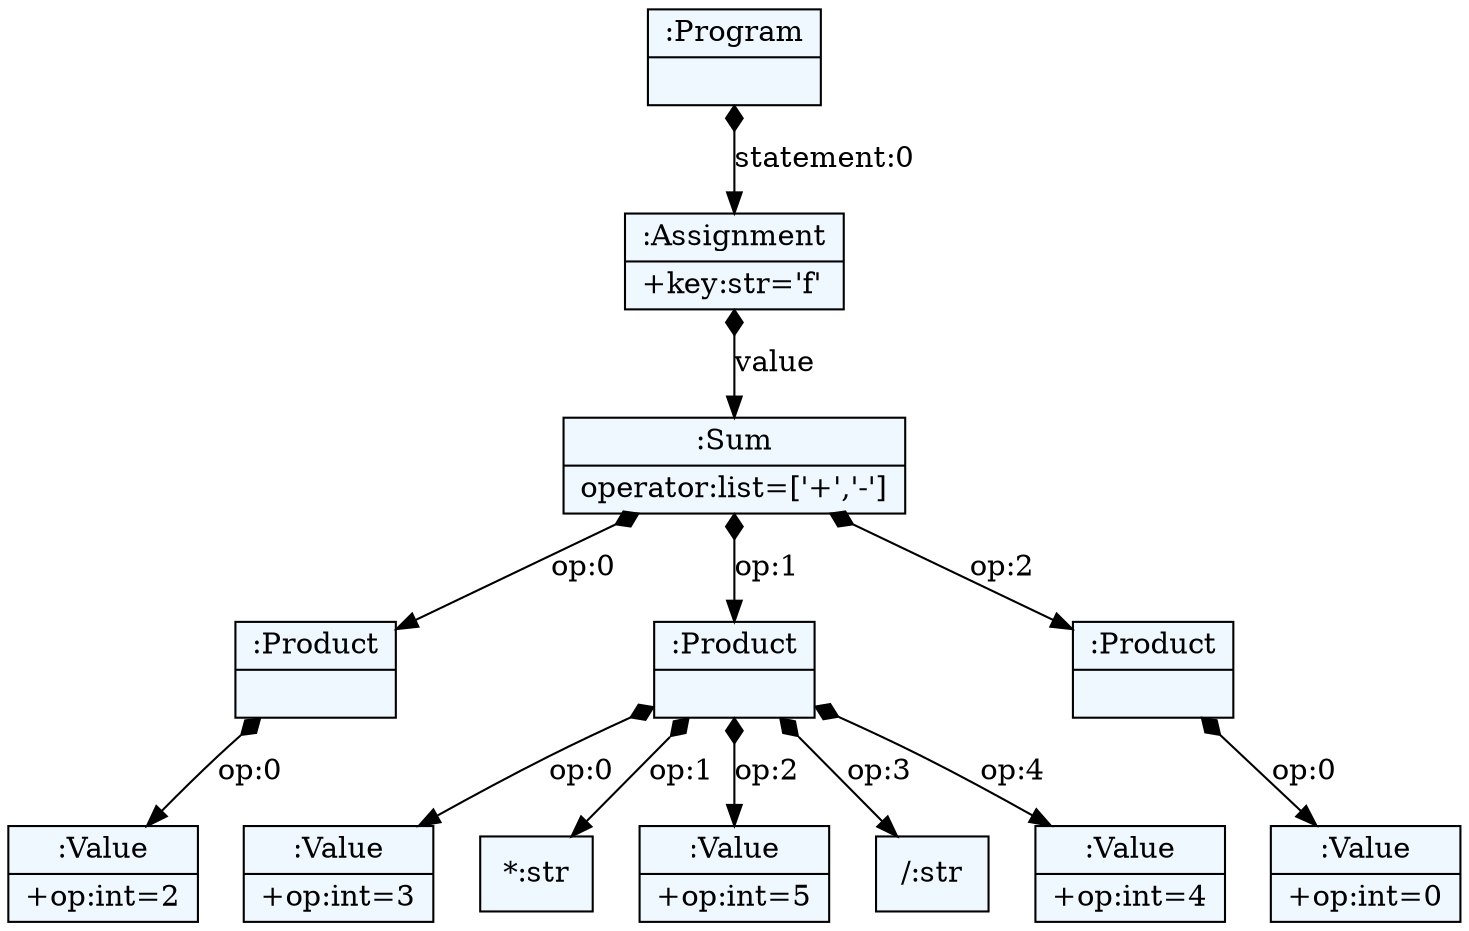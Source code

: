 
    digraph textX {
    fontname = "Bitstream Vera Sans"
    fontsize = 8
    node[
        shape=record,
        style=filled,
        fillcolor=aliceblue
    ]
    nodesep = 0.3
    edge[dir=black,arrowtail=empty]


4648771984 -> 4648772240 [label="statement:0" arrowtail=diamond dir=both]
4648772240 -> 4648772432 [label="value" arrowtail=diamond dir=both]
4648772432 -> 4648772560 [label="op:0" arrowtail=diamond dir=both]
4648772560 -> 4648772752 [label="op:0" arrowtail=diamond dir=both]
4648772752[label="{:Value|+op:int=2\l}"]
4648772560[label="{:Product|}"]
4648772432 -> 4648772880 [label="op:1" arrowtail=diamond dir=both]
4648772880 -> 4648772816 [label="op:0" arrowtail=diamond dir=both]
4648772816[label="{:Value|+op:int=3\l}"]
4648772880 -> "*:str" [label="op:1" arrowtail=diamond dir=both]
4648772880 -> 4648773072 [label="op:2" arrowtail=diamond dir=both]
4648773072[label="{:Value|+op:int=5\l}"]
4648772880 -> "/:str" [label="op:3" arrowtail=diamond dir=both]
4648772880 -> 4648773136 [label="op:4" arrowtail=diamond dir=both]
4648773136[label="{:Value|+op:int=4\l}"]
4648772880[label="{:Product|}"]
4648772432 -> 4648772688 [label="op:2" arrowtail=diamond dir=both]
4648772688 -> 4648773264 [label="op:0" arrowtail=diamond dir=both]
4648773264[label="{:Value|+op:int=0\l}"]
4648772688[label="{:Product|}"]
4648772432[label="{:Sum|operator:list=['+','-']\l}"]
4648772240[label="{:Assignment|+key:str='f'\l}"]
4648771984[label="{:Program|}"]

}
